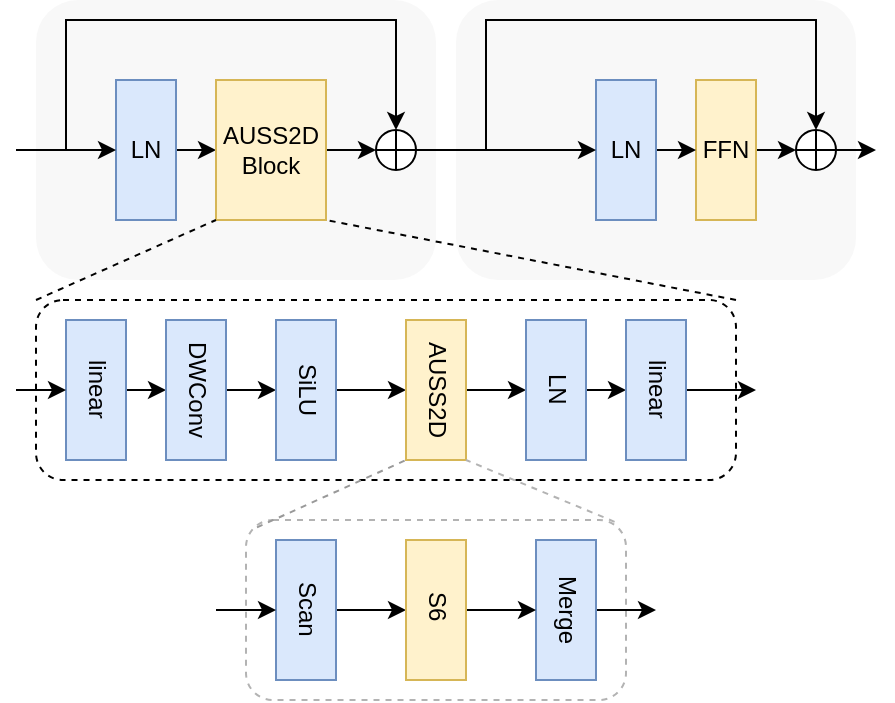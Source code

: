 <mxfile version="27.0.5">
  <diagram name="第 1 页" id="FjJBCUENaQ4CZFZM256z">
    <mxGraphModel dx="1847" dy="397" grid="1" gridSize="10" guides="1" tooltips="1" connect="1" arrows="1" fold="1" page="1" pageScale="1" pageWidth="1200" pageHeight="1920" math="0" shadow="0">
      <root>
        <mxCell id="0" />
        <mxCell id="1" parent="0" />
        <mxCell id="0SUxPKAyiAz3vxqLfzWR-4" value="" style="rounded=1;whiteSpace=wrap;html=1;dashed=1;strokeColor=#B3B3B3;" vertex="1" parent="1">
          <mxGeometry x="115" y="610" width="190" height="90" as="geometry" />
        </mxCell>
        <mxCell id="GaT-GBiJNjaNYy9AYpSU-58" value="" style="rounded=1;whiteSpace=wrap;html=1;dashed=1;" parent="1" vertex="1">
          <mxGeometry x="10" y="500" width="350" height="90" as="geometry" />
        </mxCell>
        <mxCell id="GaT-GBiJNjaNYy9AYpSU-56" value="" style="rounded=1;whiteSpace=wrap;html=1;fillColor=#f5f5f5;fontColor=#333333;strokeColor=none;opacity=70;" parent="1" vertex="1">
          <mxGeometry x="220" y="350" width="200" height="140" as="geometry" />
        </mxCell>
        <mxCell id="GaT-GBiJNjaNYy9AYpSU-55" value="" style="rounded=1;whiteSpace=wrap;html=1;fillColor=#f5f5f5;fontColor=#333333;strokeColor=none;opacity=70;" parent="1" vertex="1">
          <mxGeometry x="10" y="350" width="200" height="140" as="geometry" />
        </mxCell>
        <mxCell id="GaT-GBiJNjaNYy9AYpSU-27" style="edgeStyle=orthogonalEdgeStyle;rounded=0;orthogonalLoop=1;jettySize=auto;html=1;exitX=0.5;exitY=0;exitDx=0;exitDy=0;entryX=0.5;entryY=1;entryDx=0;entryDy=0;" parent="1" source="GaT-GBiJNjaNYy9AYpSU-1" target="GaT-GBiJNjaNYy9AYpSU-2" edge="1">
          <mxGeometry relative="1" as="geometry" />
        </mxCell>
        <mxCell id="GaT-GBiJNjaNYy9AYpSU-1" value="LN" style="rounded=0;whiteSpace=wrap;html=1;fillColor=#dae8fc;strokeColor=#6c8ebf;flipH=0;flipV=0;direction=south;" parent="1" vertex="1">
          <mxGeometry x="50" y="390" width="30" height="70" as="geometry" />
        </mxCell>
        <mxCell id="GaT-GBiJNjaNYy9AYpSU-33" style="edgeStyle=orthogonalEdgeStyle;rounded=0;orthogonalLoop=1;jettySize=auto;html=1;exitX=0.5;exitY=0;exitDx=0;exitDy=0;" parent="1" source="GaT-GBiJNjaNYy9AYpSU-2" edge="1">
          <mxGeometry relative="1" as="geometry">
            <mxPoint x="180" y="425" as="targetPoint" />
          </mxGeometry>
        </mxCell>
        <mxCell id="GaT-GBiJNjaNYy9AYpSU-2" value="AUSS2D&lt;br&gt;&lt;div&gt;Block&lt;/div&gt;" style="rounded=0;whiteSpace=wrap;html=1;fillColor=#fff2cc;strokeColor=#d6b656;direction=south;" parent="1" vertex="1">
          <mxGeometry x="100" y="390" width="55" height="70" as="geometry" />
        </mxCell>
        <mxCell id="GaT-GBiJNjaNYy9AYpSU-48" style="edgeStyle=orthogonalEdgeStyle;rounded=0;orthogonalLoop=1;jettySize=auto;html=1;exitX=0.5;exitY=0;exitDx=0;exitDy=0;entryX=0.5;entryY=1;entryDx=0;entryDy=0;" parent="1" source="GaT-GBiJNjaNYy9AYpSU-3" target="GaT-GBiJNjaNYy9AYpSU-42" edge="1">
          <mxGeometry relative="1" as="geometry" />
        </mxCell>
        <mxCell id="GaT-GBiJNjaNYy9AYpSU-3" value="linear" style="rounded=0;whiteSpace=wrap;html=1;fillColor=#dae8fc;strokeColor=#6c8ebf;direction=south;textDirection=vertical-rl;flipH=1;flipV=0;verticalAlign=middle;align=center;horizontal=1;fontSize=12;" parent="1" vertex="1">
          <mxGeometry x="25" y="510" width="30" height="70" as="geometry" />
        </mxCell>
        <mxCell id="GaT-GBiJNjaNYy9AYpSU-37" style="edgeStyle=orthogonalEdgeStyle;rounded=0;orthogonalLoop=1;jettySize=auto;html=1;exitX=0.5;exitY=0;exitDx=0;exitDy=0;" parent="1" source="GaT-GBiJNjaNYy9AYpSU-4" edge="1">
          <mxGeometry relative="1" as="geometry">
            <mxPoint x="390" y="425" as="targetPoint" />
          </mxGeometry>
        </mxCell>
        <mxCell id="GaT-GBiJNjaNYy9AYpSU-4" value="FFN" style="rounded=0;whiteSpace=wrap;html=1;fillColor=#fff2cc;strokeColor=#d6b656;direction=south;" parent="1" vertex="1">
          <mxGeometry x="340" y="390" width="30" height="70" as="geometry" />
        </mxCell>
        <mxCell id="GaT-GBiJNjaNYy9AYpSU-30" style="edgeStyle=orthogonalEdgeStyle;rounded=0;orthogonalLoop=1;jettySize=auto;html=1;exitX=0.5;exitY=0;exitDx=0;exitDy=0;entryX=0.5;entryY=1;entryDx=0;entryDy=0;" parent="1" source="GaT-GBiJNjaNYy9AYpSU-5" target="GaT-GBiJNjaNYy9AYpSU-4" edge="1">
          <mxGeometry relative="1" as="geometry" />
        </mxCell>
        <mxCell id="GaT-GBiJNjaNYy9AYpSU-5" value="LN" style="rounded=0;whiteSpace=wrap;html=1;fillColor=#dae8fc;strokeColor=#6c8ebf;direction=south;" parent="1" vertex="1">
          <mxGeometry x="290" y="390" width="30" height="70" as="geometry" />
        </mxCell>
        <mxCell id="GaT-GBiJNjaNYy9AYpSU-19" value="" style="group" parent="1" vertex="1" connectable="0">
          <mxGeometry x="180" y="415" width="20" height="20" as="geometry" />
        </mxCell>
        <mxCell id="GaT-GBiJNjaNYy9AYpSU-6" value="" style="ellipse;whiteSpace=wrap;html=1;aspect=fixed;" parent="GaT-GBiJNjaNYy9AYpSU-19" vertex="1">
          <mxGeometry width="20" height="20" as="geometry" />
        </mxCell>
        <mxCell id="GaT-GBiJNjaNYy9AYpSU-8" value="" style="endArrow=none;html=1;rounded=0;entryX=0;entryY=0.5;entryDx=0;entryDy=0;exitX=1;exitY=0.5;exitDx=0;exitDy=0;" parent="GaT-GBiJNjaNYy9AYpSU-19" source="GaT-GBiJNjaNYy9AYpSU-6" target="GaT-GBiJNjaNYy9AYpSU-6" edge="1">
          <mxGeometry width="50" height="50" relative="1" as="geometry">
            <mxPoint x="45" y="80" as="sourcePoint" />
            <mxPoint x="95" y="30" as="targetPoint" />
          </mxGeometry>
        </mxCell>
        <mxCell id="GaT-GBiJNjaNYy9AYpSU-9" value="" style="endArrow=none;html=1;rounded=0;entryX=0.5;entryY=0;entryDx=0;entryDy=0;exitX=0.5;exitY=1;exitDx=0;exitDy=0;" parent="GaT-GBiJNjaNYy9AYpSU-19" source="GaT-GBiJNjaNYy9AYpSU-6" target="GaT-GBiJNjaNYy9AYpSU-6" edge="1">
          <mxGeometry width="50" height="50" relative="1" as="geometry">
            <mxPoint x="45" y="80" as="sourcePoint" />
            <mxPoint x="95" y="30" as="targetPoint" />
          </mxGeometry>
        </mxCell>
        <mxCell id="GaT-GBiJNjaNYy9AYpSU-57" style="edgeStyle=orthogonalEdgeStyle;rounded=0;orthogonalLoop=1;jettySize=auto;html=1;exitX=1;exitY=0.5;exitDx=0;exitDy=0;" parent="1" source="GaT-GBiJNjaNYy9AYpSU-24" edge="1">
          <mxGeometry relative="1" as="geometry">
            <mxPoint x="430" y="425.286" as="targetPoint" />
          </mxGeometry>
        </mxCell>
        <mxCell id="GaT-GBiJNjaNYy9AYpSU-24" value="" style="ellipse;whiteSpace=wrap;html=1;aspect=fixed;" parent="1" vertex="1">
          <mxGeometry x="390" y="415" width="20" height="20" as="geometry" />
        </mxCell>
        <mxCell id="GaT-GBiJNjaNYy9AYpSU-25" value="" style="endArrow=none;html=1;rounded=0;entryX=0;entryY=0.5;entryDx=0;entryDy=0;exitX=1;exitY=0.5;exitDx=0;exitDy=0;" parent="1" source="GaT-GBiJNjaNYy9AYpSU-24" target="GaT-GBiJNjaNYy9AYpSU-24" edge="1">
          <mxGeometry width="50" height="50" relative="1" as="geometry">
            <mxPoint x="95" y="330" as="sourcePoint" />
            <mxPoint x="75" y="330" as="targetPoint" />
          </mxGeometry>
        </mxCell>
        <mxCell id="GaT-GBiJNjaNYy9AYpSU-26" value="" style="endArrow=none;html=1;rounded=0;entryX=0.5;entryY=0;entryDx=0;entryDy=0;exitX=0.5;exitY=1;exitDx=0;exitDy=0;" parent="1" source="GaT-GBiJNjaNYy9AYpSU-24" target="GaT-GBiJNjaNYy9AYpSU-24" edge="1">
          <mxGeometry width="50" height="50" relative="1" as="geometry">
            <mxPoint x="110" y="280" as="sourcePoint" />
            <mxPoint x="160" y="230" as="targetPoint" />
          </mxGeometry>
        </mxCell>
        <mxCell id="GaT-GBiJNjaNYy9AYpSU-34" style="edgeStyle=orthogonalEdgeStyle;rounded=0;orthogonalLoop=1;jettySize=auto;html=1;exitX=1;exitY=0.5;exitDx=0;exitDy=0;entryX=0.5;entryY=1;entryDx=0;entryDy=0;" parent="1" source="GaT-GBiJNjaNYy9AYpSU-6" target="GaT-GBiJNjaNYy9AYpSU-5" edge="1">
          <mxGeometry relative="1" as="geometry" />
        </mxCell>
        <mxCell id="GaT-GBiJNjaNYy9AYpSU-38" value="" style="endArrow=classic;html=1;rounded=0;entryX=0.5;entryY=1;entryDx=0;entryDy=0;" parent="1" target="GaT-GBiJNjaNYy9AYpSU-1" edge="1">
          <mxGeometry width="50" height="50" relative="1" as="geometry">
            <mxPoint y="425" as="sourcePoint" />
            <mxPoint x="140" y="520" as="targetPoint" />
          </mxGeometry>
        </mxCell>
        <mxCell id="GaT-GBiJNjaNYy9AYpSU-39" value="" style="endArrow=classic;html=1;rounded=0;" parent="1" edge="1">
          <mxGeometry width="50" height="50" relative="1" as="geometry">
            <mxPoint x="25" y="425" as="sourcePoint" />
            <mxPoint x="190" y="415" as="targetPoint" />
            <Array as="points">
              <mxPoint x="25" y="360" />
              <mxPoint x="190" y="360" />
            </Array>
          </mxGeometry>
        </mxCell>
        <mxCell id="GaT-GBiJNjaNYy9AYpSU-41" value="" style="endArrow=classic;html=1;rounded=0;" parent="1" edge="1">
          <mxGeometry width="50" height="50" relative="1" as="geometry">
            <mxPoint x="235" y="425" as="sourcePoint" />
            <mxPoint x="400" y="415" as="targetPoint" />
            <Array as="points">
              <mxPoint x="235" y="360" />
              <mxPoint x="400" y="360" />
            </Array>
          </mxGeometry>
        </mxCell>
        <mxCell id="GaT-GBiJNjaNYy9AYpSU-49" style="edgeStyle=orthogonalEdgeStyle;rounded=0;orthogonalLoop=1;jettySize=auto;html=1;exitX=0.5;exitY=0;exitDx=0;exitDy=0;entryX=0.5;entryY=1;entryDx=0;entryDy=0;" parent="1" source="GaT-GBiJNjaNYy9AYpSU-42" target="GaT-GBiJNjaNYy9AYpSU-43" edge="1">
          <mxGeometry relative="1" as="geometry" />
        </mxCell>
        <mxCell id="GaT-GBiJNjaNYy9AYpSU-42" value="DWConv" style="rounded=0;whiteSpace=wrap;html=1;fillColor=#dae8fc;strokeColor=#6c8ebf;direction=south;textDirection=vertical-rl;" parent="1" vertex="1">
          <mxGeometry x="75" y="510" width="30" height="70" as="geometry" />
        </mxCell>
        <mxCell id="GaT-GBiJNjaNYy9AYpSU-50" style="edgeStyle=orthogonalEdgeStyle;rounded=0;orthogonalLoop=1;jettySize=auto;html=1;exitX=0.5;exitY=0;exitDx=0;exitDy=0;entryX=0.5;entryY=1;entryDx=0;entryDy=0;" parent="1" source="GaT-GBiJNjaNYy9AYpSU-43" target="GaT-GBiJNjaNYy9AYpSU-44" edge="1">
          <mxGeometry relative="1" as="geometry" />
        </mxCell>
        <mxCell id="GaT-GBiJNjaNYy9AYpSU-43" value="SiLU" style="rounded=0;whiteSpace=wrap;html=1;fillColor=#dae8fc;strokeColor=#6c8ebf;direction=south;textDirection=vertical-rl;" parent="1" vertex="1">
          <mxGeometry x="130" y="510" width="30" height="70" as="geometry" />
        </mxCell>
        <mxCell id="GaT-GBiJNjaNYy9AYpSU-51" style="edgeStyle=orthogonalEdgeStyle;rounded=0;orthogonalLoop=1;jettySize=auto;html=1;exitX=0.5;exitY=0;exitDx=0;exitDy=0;entryX=0.5;entryY=1;entryDx=0;entryDy=0;" parent="1" source="GaT-GBiJNjaNYy9AYpSU-44" target="GaT-GBiJNjaNYy9AYpSU-45" edge="1">
          <mxGeometry relative="1" as="geometry" />
        </mxCell>
        <mxCell id="GaT-GBiJNjaNYy9AYpSU-44" value="AUSS2D" style="rounded=0;whiteSpace=wrap;html=1;fillColor=#FFF2CC;strokeColor=#d6b656;direction=south;textDirection=vertical-rl;" parent="1" vertex="1">
          <mxGeometry x="195" y="510" width="30" height="70" as="geometry" />
        </mxCell>
        <mxCell id="GaT-GBiJNjaNYy9AYpSU-52" style="edgeStyle=orthogonalEdgeStyle;rounded=0;orthogonalLoop=1;jettySize=auto;html=1;exitX=0.5;exitY=0;exitDx=0;exitDy=0;entryX=0.5;entryY=1;entryDx=0;entryDy=0;" parent="1" source="GaT-GBiJNjaNYy9AYpSU-45" target="GaT-GBiJNjaNYy9AYpSU-46" edge="1">
          <mxGeometry relative="1" as="geometry" />
        </mxCell>
        <mxCell id="GaT-GBiJNjaNYy9AYpSU-45" value="LN" style="rounded=0;whiteSpace=wrap;html=1;fillColor=#dae8fc;strokeColor=#6c8ebf;direction=south;textDirection=vertical-rl;" parent="1" vertex="1">
          <mxGeometry x="255" y="510" width="30" height="70" as="geometry" />
        </mxCell>
        <mxCell id="GaT-GBiJNjaNYy9AYpSU-53" style="edgeStyle=orthogonalEdgeStyle;rounded=0;orthogonalLoop=1;jettySize=auto;html=1;exitX=0.5;exitY=0;exitDx=0;exitDy=0;" parent="1" source="GaT-GBiJNjaNYy9AYpSU-46" edge="1">
          <mxGeometry relative="1" as="geometry">
            <mxPoint x="370" y="545" as="targetPoint" />
          </mxGeometry>
        </mxCell>
        <mxCell id="GaT-GBiJNjaNYy9AYpSU-46" value="linear" style="rounded=0;whiteSpace=wrap;html=1;fillColor=#dae8fc;strokeColor=#6c8ebf;direction=south;textDirection=vertical-rl;" parent="1" vertex="1">
          <mxGeometry x="305" y="510" width="30" height="70" as="geometry" />
        </mxCell>
        <mxCell id="GaT-GBiJNjaNYy9AYpSU-47" value="" style="endArrow=classic;html=1;rounded=0;entryX=0.5;entryY=1;entryDx=0;entryDy=0;" parent="1" target="GaT-GBiJNjaNYy9AYpSU-3" edge="1">
          <mxGeometry width="50" height="50" relative="1" as="geometry">
            <mxPoint y="545" as="sourcePoint" />
            <mxPoint x="240" y="450" as="targetPoint" />
          </mxGeometry>
        </mxCell>
        <mxCell id="GaT-GBiJNjaNYy9AYpSU-59" value="" style="endArrow=none;dashed=1;html=1;strokeWidth=1;rounded=0;entryX=1;entryY=1;entryDx=0;entryDy=0;exitX=0;exitY=0;exitDx=0;exitDy=0;curved=0;" parent="1" source="GaT-GBiJNjaNYy9AYpSU-58" target="GaT-GBiJNjaNYy9AYpSU-2" edge="1">
          <mxGeometry width="50" height="50" relative="1" as="geometry">
            <mxPoint x="190" y="500" as="sourcePoint" />
            <mxPoint x="240" y="450" as="targetPoint" />
          </mxGeometry>
        </mxCell>
        <mxCell id="GaT-GBiJNjaNYy9AYpSU-60" value="" style="endArrow=none;dashed=1;html=1;strokeWidth=1;rounded=0;exitX=1;exitY=0;exitDx=0;exitDy=0;curved=0;entryX=1;entryY=0;entryDx=0;entryDy=0;" parent="1" source="GaT-GBiJNjaNYy9AYpSU-58" target="GaT-GBiJNjaNYy9AYpSU-2" edge="1">
          <mxGeometry width="50" height="50" relative="1" as="geometry">
            <mxPoint x="20" y="510" as="sourcePoint" />
            <mxPoint x="110" y="470" as="targetPoint" />
          </mxGeometry>
        </mxCell>
        <mxCell id="0SUxPKAyiAz3vxqLfzWR-9" style="edgeStyle=orthogonalEdgeStyle;rounded=0;orthogonalLoop=1;jettySize=auto;html=1;exitX=0.5;exitY=0;exitDx=0;exitDy=0;entryX=0.5;entryY=1;entryDx=0;entryDy=0;" edge="1" parent="1" source="0SUxPKAyiAz3vxqLfzWR-1" target="0SUxPKAyiAz3vxqLfzWR-3">
          <mxGeometry relative="1" as="geometry" />
        </mxCell>
        <mxCell id="0SUxPKAyiAz3vxqLfzWR-1" value="Scan" style="rounded=0;whiteSpace=wrap;html=1;fillColor=#dae8fc;strokeColor=#6c8ebf;direction=south;textDirection=vertical-rl;flipH=1;flipV=0;verticalAlign=middle;align=center;horizontal=1;fontSize=12;" vertex="1" parent="1">
          <mxGeometry x="130" y="620" width="30" height="70" as="geometry" />
        </mxCell>
        <mxCell id="0SUxPKAyiAz3vxqLfzWR-11" style="edgeStyle=orthogonalEdgeStyle;rounded=0;orthogonalLoop=1;jettySize=auto;html=1;exitX=0.5;exitY=0;exitDx=0;exitDy=0;" edge="1" parent="1" source="0SUxPKAyiAz3vxqLfzWR-2">
          <mxGeometry relative="1" as="geometry">
            <mxPoint x="320" y="654.724" as="targetPoint" />
          </mxGeometry>
        </mxCell>
        <mxCell id="0SUxPKAyiAz3vxqLfzWR-2" value="Merge" style="rounded=0;whiteSpace=wrap;html=1;fillColor=#dae8fc;strokeColor=#6c8ebf;direction=south;textDirection=vertical-rl;flipH=1;flipV=0;verticalAlign=middle;align=center;horizontal=1;fontSize=12;" vertex="1" parent="1">
          <mxGeometry x="260" y="620" width="30" height="70" as="geometry" />
        </mxCell>
        <mxCell id="0SUxPKAyiAz3vxqLfzWR-10" style="edgeStyle=orthogonalEdgeStyle;rounded=0;orthogonalLoop=1;jettySize=auto;html=1;exitX=0.5;exitY=0;exitDx=0;exitDy=0;entryX=0.5;entryY=1;entryDx=0;entryDy=0;" edge="1" parent="1" source="0SUxPKAyiAz3vxqLfzWR-3" target="0SUxPKAyiAz3vxqLfzWR-2">
          <mxGeometry relative="1" as="geometry" />
        </mxCell>
        <mxCell id="0SUxPKAyiAz3vxqLfzWR-3" value="S6&amp;nbsp;" style="rounded=0;whiteSpace=wrap;html=1;fillColor=#fff2cc;strokeColor=#d6b656;direction=south;textDirection=vertical-rl;flipH=1;flipV=0;verticalAlign=middle;align=center;horizontal=1;fontSize=12;" vertex="1" parent="1">
          <mxGeometry x="195" y="620" width="30" height="70" as="geometry" />
        </mxCell>
        <mxCell id="0SUxPKAyiAz3vxqLfzWR-7" value="" style="endArrow=none;dashed=1;html=1;strokeWidth=1;rounded=0;entryX=1;entryY=0;entryDx=0;entryDy=0;exitX=0.97;exitY=0.01;exitDx=0;exitDy=0;curved=0;exitPerimeter=0;strokeColor=#B3B3B3;" edge="1" parent="1" source="0SUxPKAyiAz3vxqLfzWR-4" target="GaT-GBiJNjaNYy9AYpSU-44">
          <mxGeometry width="50" height="50" relative="1" as="geometry">
            <mxPoint x="20" y="510" as="sourcePoint" />
            <mxPoint x="110" y="470" as="targetPoint" />
          </mxGeometry>
        </mxCell>
        <mxCell id="0SUxPKAyiAz3vxqLfzWR-8" value="" style="endArrow=none;dashed=1;html=1;strokeWidth=1;rounded=0;entryX=1;entryY=1;entryDx=0;entryDy=0;exitX=0.029;exitY=0.041;exitDx=0;exitDy=0;curved=0;exitPerimeter=0;strokeColor=#999999;" edge="1" parent="1" source="0SUxPKAyiAz3vxqLfzWR-4" target="GaT-GBiJNjaNYy9AYpSU-44">
          <mxGeometry width="50" height="50" relative="1" as="geometry">
            <mxPoint x="30" y="520" as="sourcePoint" />
            <mxPoint x="120" y="480" as="targetPoint" />
          </mxGeometry>
        </mxCell>
        <mxCell id="0SUxPKAyiAz3vxqLfzWR-12" value="" style="endArrow=classic;html=1;rounded=0;entryX=0.5;entryY=1;entryDx=0;entryDy=0;" edge="1" parent="1" target="0SUxPKAyiAz3vxqLfzWR-1">
          <mxGeometry width="50" height="50" relative="1" as="geometry">
            <mxPoint x="100" y="655" as="sourcePoint" />
            <mxPoint x="240" y="510" as="targetPoint" />
          </mxGeometry>
        </mxCell>
      </root>
    </mxGraphModel>
  </diagram>
</mxfile>
